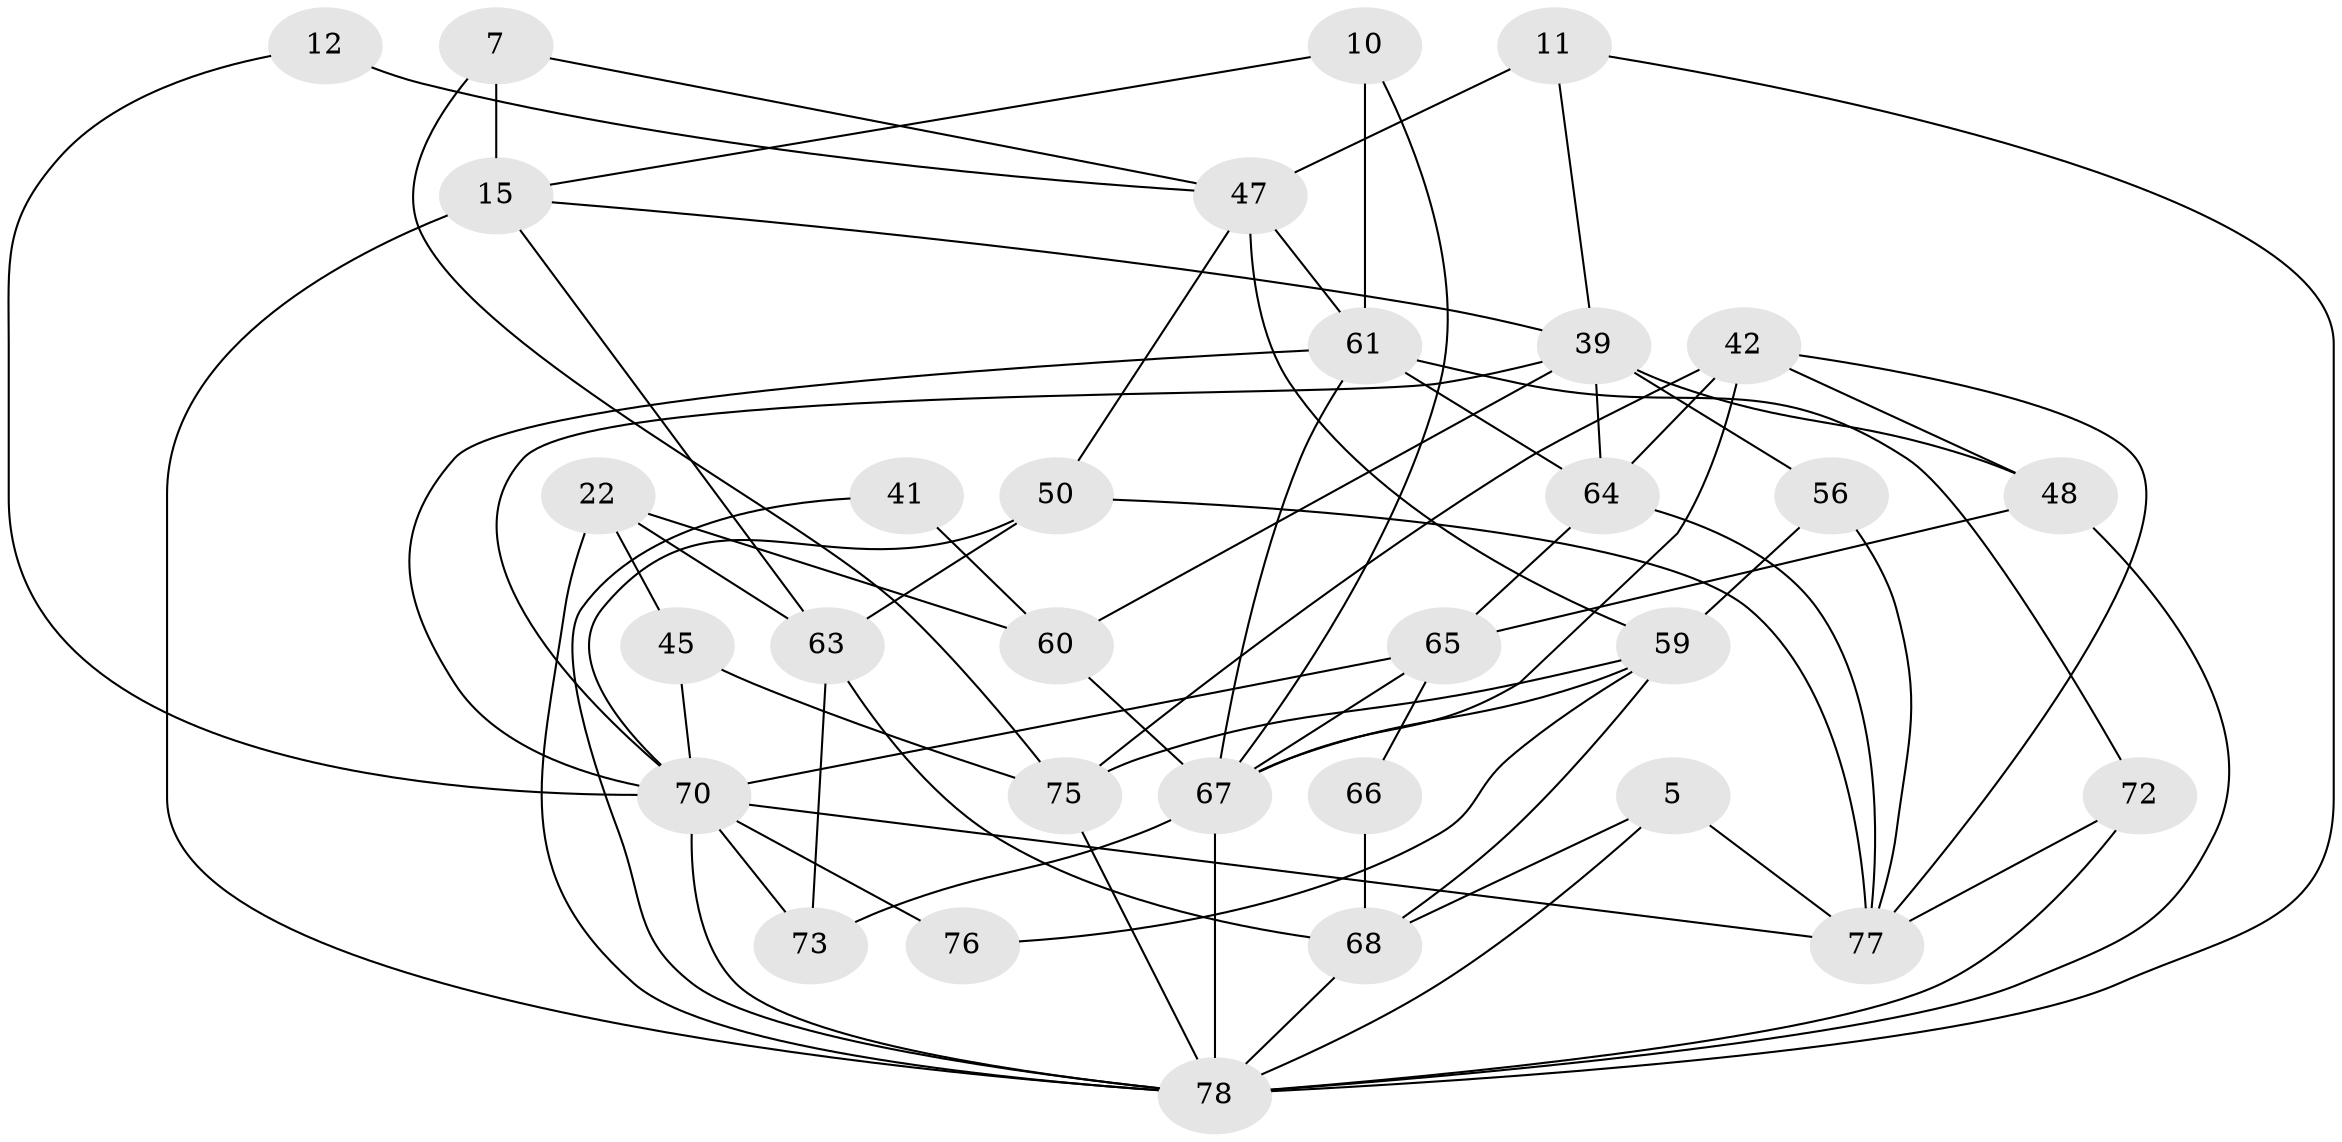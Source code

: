 // original degree distribution, {5: 0.2564102564102564, 3: 0.2692307692307692, 6: 0.08974358974358974, 4: 0.20512820512820512, 2: 0.14102564102564102, 7: 0.038461538461538464}
// Generated by graph-tools (version 1.1) at 2025/53/03/04/25 21:53:23]
// undirected, 31 vertices, 72 edges
graph export_dot {
graph [start="1"]
  node [color=gray90,style=filled];
  5;
  7;
  10;
  11;
  12;
  15 [super="+6"];
  22;
  39 [super="+3+30"];
  41;
  42;
  45 [super="+34"];
  47 [super="+43"];
  48 [super="+21+40"];
  50;
  56;
  59;
  60;
  61 [super="+1+8+27"];
  63 [super="+24"];
  64 [super="+20+17"];
  65 [super="+2+55+23"];
  66;
  67 [super="+44+35+53"];
  68 [super="+31+51"];
  70 [super="+14+38+69+37+52"];
  72 [super="+29+54+58"];
  73;
  75 [super="+9"];
  76;
  77 [super="+19"];
  78 [super="+33+71+74"];
  5 -- 77;
  5 -- 68 [weight=2];
  5 -- 78 [weight=2];
  7 -- 47;
  7 -- 15;
  7 -- 75;
  10 -- 67;
  10 -- 15;
  10 -- 61;
  11 -- 47 [weight=2];
  11 -- 39;
  11 -- 78;
  12 -- 47;
  12 -- 70;
  15 -- 63;
  15 -- 78 [weight=3];
  15 -- 39;
  22 -- 60;
  22 -- 63 [weight=2];
  22 -- 45;
  22 -- 78 [weight=2];
  39 -- 60 [weight=2];
  39 -- 48;
  39 -- 56;
  39 -- 70;
  39 -- 64 [weight=2];
  41 -- 60;
  41 -- 78;
  42 -- 75 [weight=2];
  42 -- 48 [weight=2];
  42 -- 64;
  42 -- 67;
  42 -- 77;
  45 -- 75;
  45 -- 70 [weight=2];
  47 -- 59 [weight=2];
  47 -- 50;
  47 -- 61;
  48 -- 65 [weight=3];
  48 -- 78;
  50 -- 63 [weight=2];
  50 -- 77;
  50 -- 70;
  56 -- 59;
  56 -- 77;
  59 -- 76;
  59 -- 75;
  59 -- 67;
  59 -- 68;
  60 -- 67 [weight=2];
  61 -- 72 [weight=3];
  61 -- 64 [weight=2];
  61 -- 70 [weight=2];
  61 -- 67;
  63 -- 73;
  63 -- 68;
  64 -- 65;
  64 -- 77 [weight=2];
  65 -- 66;
  65 -- 67 [weight=4];
  65 -- 70;
  66 -- 68;
  67 -- 78 [weight=5];
  67 -- 73;
  68 -- 78 [weight=2];
  70 -- 77;
  70 -- 76;
  70 -- 73 [weight=2];
  70 -- 78 [weight=2];
  72 -- 77;
  72 -- 78 [weight=4];
  75 -- 78 [weight=2];
}
